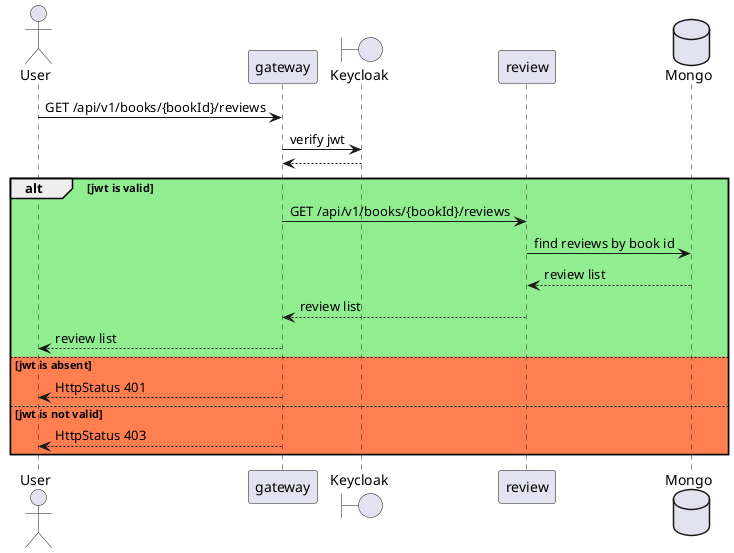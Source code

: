 @startuml

actor "User" as user
participant "gateway" as gw
boundary "Keycloak" as kk
participant "review" as review
database "Mongo" as mongo

user -> gw: GET /api/v1/books/{bookId}/reviews
gw -> kk: verify jwt
kk --> gw
alt #lightgreen jwt is valid
    gw -> review: GET /api/v1/books/{bookId}/reviews
    review -> mongo: find reviews by book id
    mongo --> review: review list
    review --> gw: review list
    gw --> user: review list
else #coral jwt is absent
    gw --> user: HttpStatus 401
else #coral jwt is not valid
    gw --> user: HttpStatus 403
end

@enduml